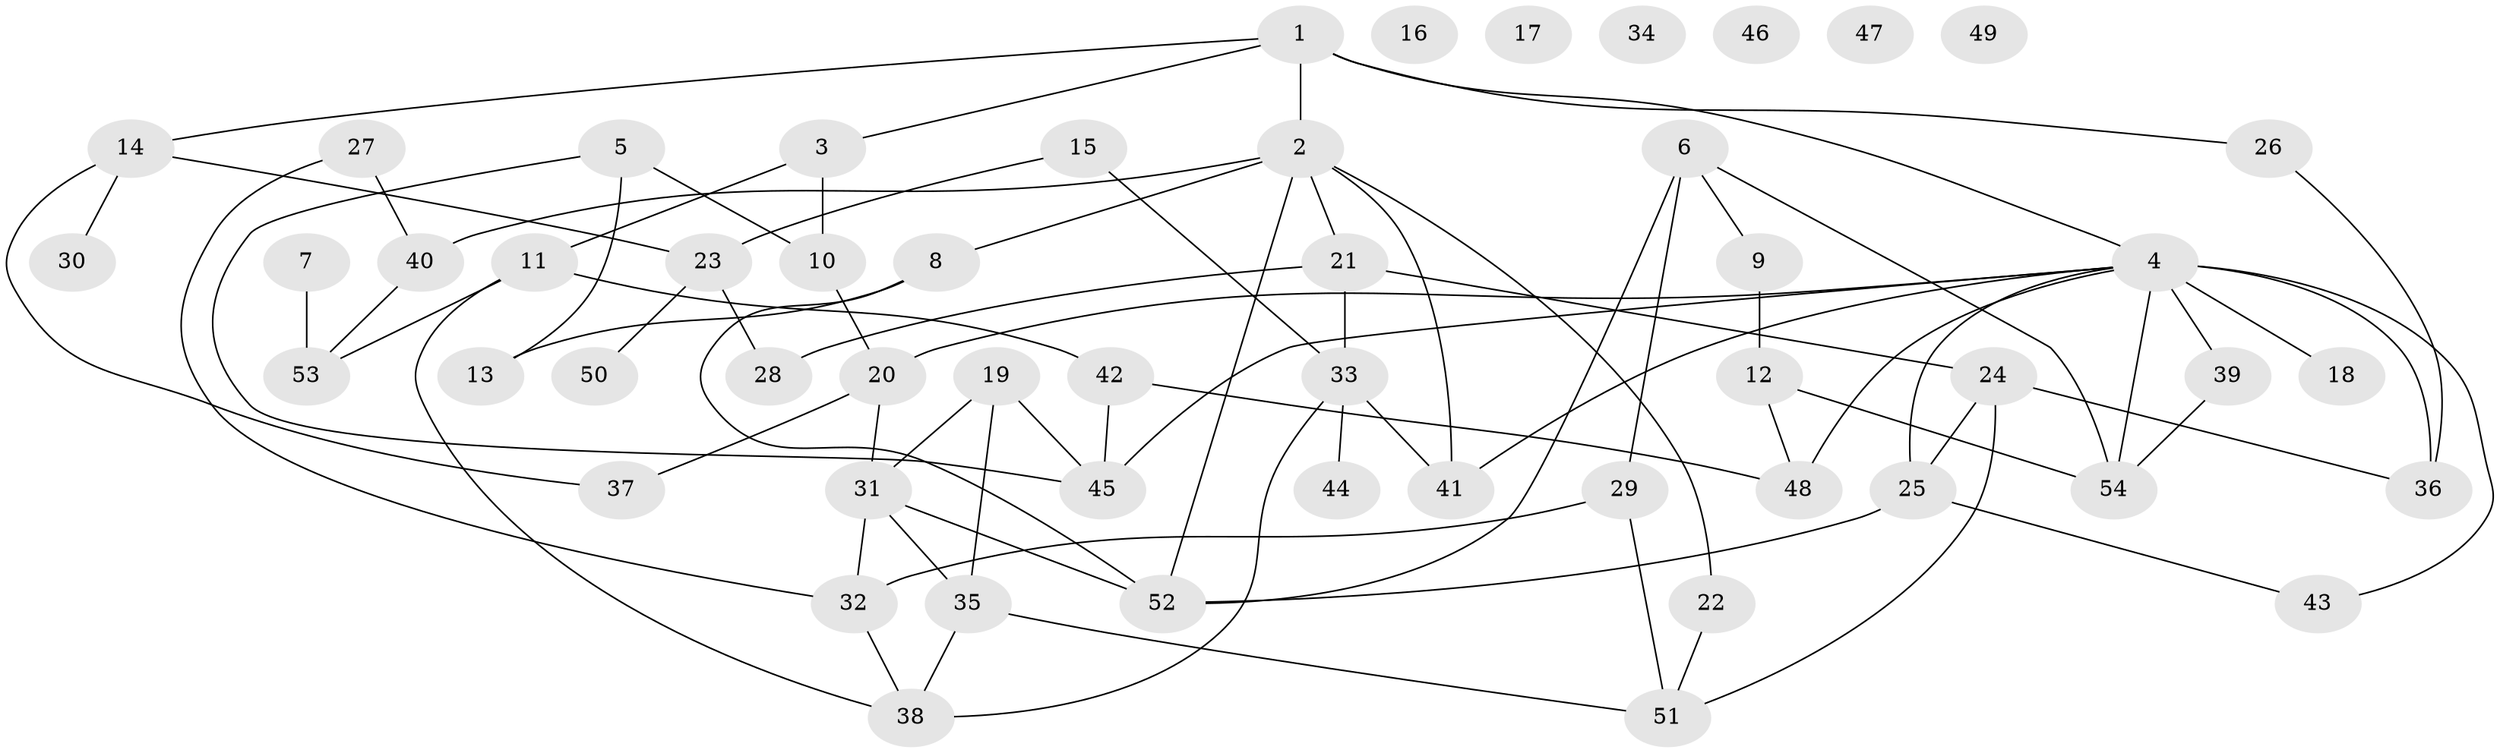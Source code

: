 // Generated by graph-tools (version 1.1) at 2025/33/03/09/25 02:33:29]
// undirected, 54 vertices, 79 edges
graph export_dot {
graph [start="1"]
  node [color=gray90,style=filled];
  1;
  2;
  3;
  4;
  5;
  6;
  7;
  8;
  9;
  10;
  11;
  12;
  13;
  14;
  15;
  16;
  17;
  18;
  19;
  20;
  21;
  22;
  23;
  24;
  25;
  26;
  27;
  28;
  29;
  30;
  31;
  32;
  33;
  34;
  35;
  36;
  37;
  38;
  39;
  40;
  41;
  42;
  43;
  44;
  45;
  46;
  47;
  48;
  49;
  50;
  51;
  52;
  53;
  54;
  1 -- 2;
  1 -- 3;
  1 -- 4;
  1 -- 14;
  1 -- 26;
  2 -- 8;
  2 -- 21;
  2 -- 22;
  2 -- 40;
  2 -- 41;
  2 -- 52;
  3 -- 10;
  3 -- 11;
  4 -- 18;
  4 -- 20;
  4 -- 25;
  4 -- 36;
  4 -- 39;
  4 -- 41;
  4 -- 43;
  4 -- 45;
  4 -- 48;
  4 -- 54;
  5 -- 10;
  5 -- 13;
  5 -- 45;
  6 -- 9;
  6 -- 29;
  6 -- 52;
  6 -- 54;
  7 -- 53;
  8 -- 13;
  8 -- 52;
  9 -- 12;
  10 -- 20;
  11 -- 38;
  11 -- 42;
  11 -- 53;
  12 -- 48;
  12 -- 54;
  14 -- 23;
  14 -- 30;
  14 -- 37;
  15 -- 23;
  15 -- 33;
  19 -- 31;
  19 -- 35;
  19 -- 45;
  20 -- 31;
  20 -- 37;
  21 -- 24;
  21 -- 28;
  21 -- 33;
  22 -- 51;
  23 -- 28;
  23 -- 50;
  24 -- 25;
  24 -- 36;
  24 -- 51;
  25 -- 43;
  25 -- 52;
  26 -- 36;
  27 -- 32;
  27 -- 40;
  29 -- 32;
  29 -- 51;
  31 -- 32;
  31 -- 35;
  31 -- 52;
  32 -- 38;
  33 -- 38;
  33 -- 41;
  33 -- 44;
  35 -- 38;
  35 -- 51;
  39 -- 54;
  40 -- 53;
  42 -- 45;
  42 -- 48;
}
